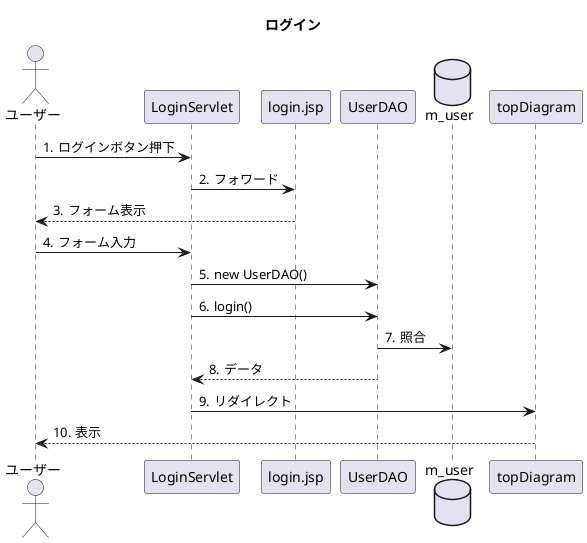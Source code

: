 @startuml
title ログイン
actor ユーザー

participant LoginServlet
participant login.jsp
participant UserDAO
database m_user
participant topDiagram

autonumber "#."

ユーザー->LoginServlet:ログインボタン押下
LoginServlet->login.jsp:フォワード
login.jsp-->ユーザー:フォーム表示
ユーザー->LoginServlet:フォーム入力
LoginServlet->UserDAO:new UserDAO()
LoginServlet->UserDAO:login()
UserDAO->m_user:照合
UserDAO-->LoginServlet:データ
LoginServlet->topDiagram:リダイレクト
topDiagram-->ユーザー:表示

@enduml
